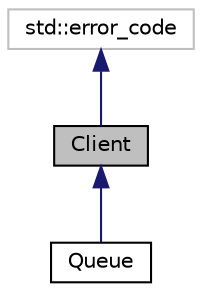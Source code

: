 digraph "Client"
{
 // LATEX_PDF_SIZE
  edge [fontname="Helvetica",fontsize="10",labelfontname="Helvetica",labelfontsize="10"];
  node [fontname="Helvetica",fontsize="10",shape=record];
  Node1 [label="Client",height=0.2,width=0.4,color="black", fillcolor="grey75", style="filled", fontcolor="black",tooltip="classe representant le client"];
  Node2 -> Node1 [dir="back",color="midnightblue",fontsize="10",style="solid",fontname="Helvetica"];
  Node2 [label="std::error_code",height=0.2,width=0.4,color="grey75", fillcolor="white", style="filled",tooltip=" "];
  Node1 -> Node3 [dir="back",color="midnightblue",fontsize="10",style="solid",fontname="Helvetica"];
  Node3 [label="Queue",height=0.2,width=0.4,color="black", fillcolor="white", style="filled",URL="$class_queue.html",tooltip="classe representant la file d'attente de la banque"];
}
